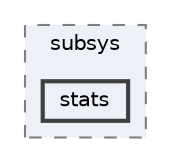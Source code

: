 digraph "build/zephyr/subsys/stats"
{
 // LATEX_PDF_SIZE
  bgcolor="transparent";
  edge [fontname=Helvetica,fontsize=10,labelfontname=Helvetica,labelfontsize=10];
  node [fontname=Helvetica,fontsize=10,shape=box,height=0.2,width=0.4];
  compound=true
  subgraph clusterdir_fee2df84931cf9d66e516b35c2f3fff7 {
    graph [ bgcolor="#edf0f7", pencolor="grey50", label="subsys", fontname=Helvetica,fontsize=10 style="filled,dashed", URL="dir_fee2df84931cf9d66e516b35c2f3fff7.html",tooltip=""]
  dir_b2fa95763c0ee2e760f148191dc98e2a [label="stats", fillcolor="#edf0f7", color="grey25", style="filled,bold", URL="dir_b2fa95763c0ee2e760f148191dc98e2a.html",tooltip=""];
  }
}
